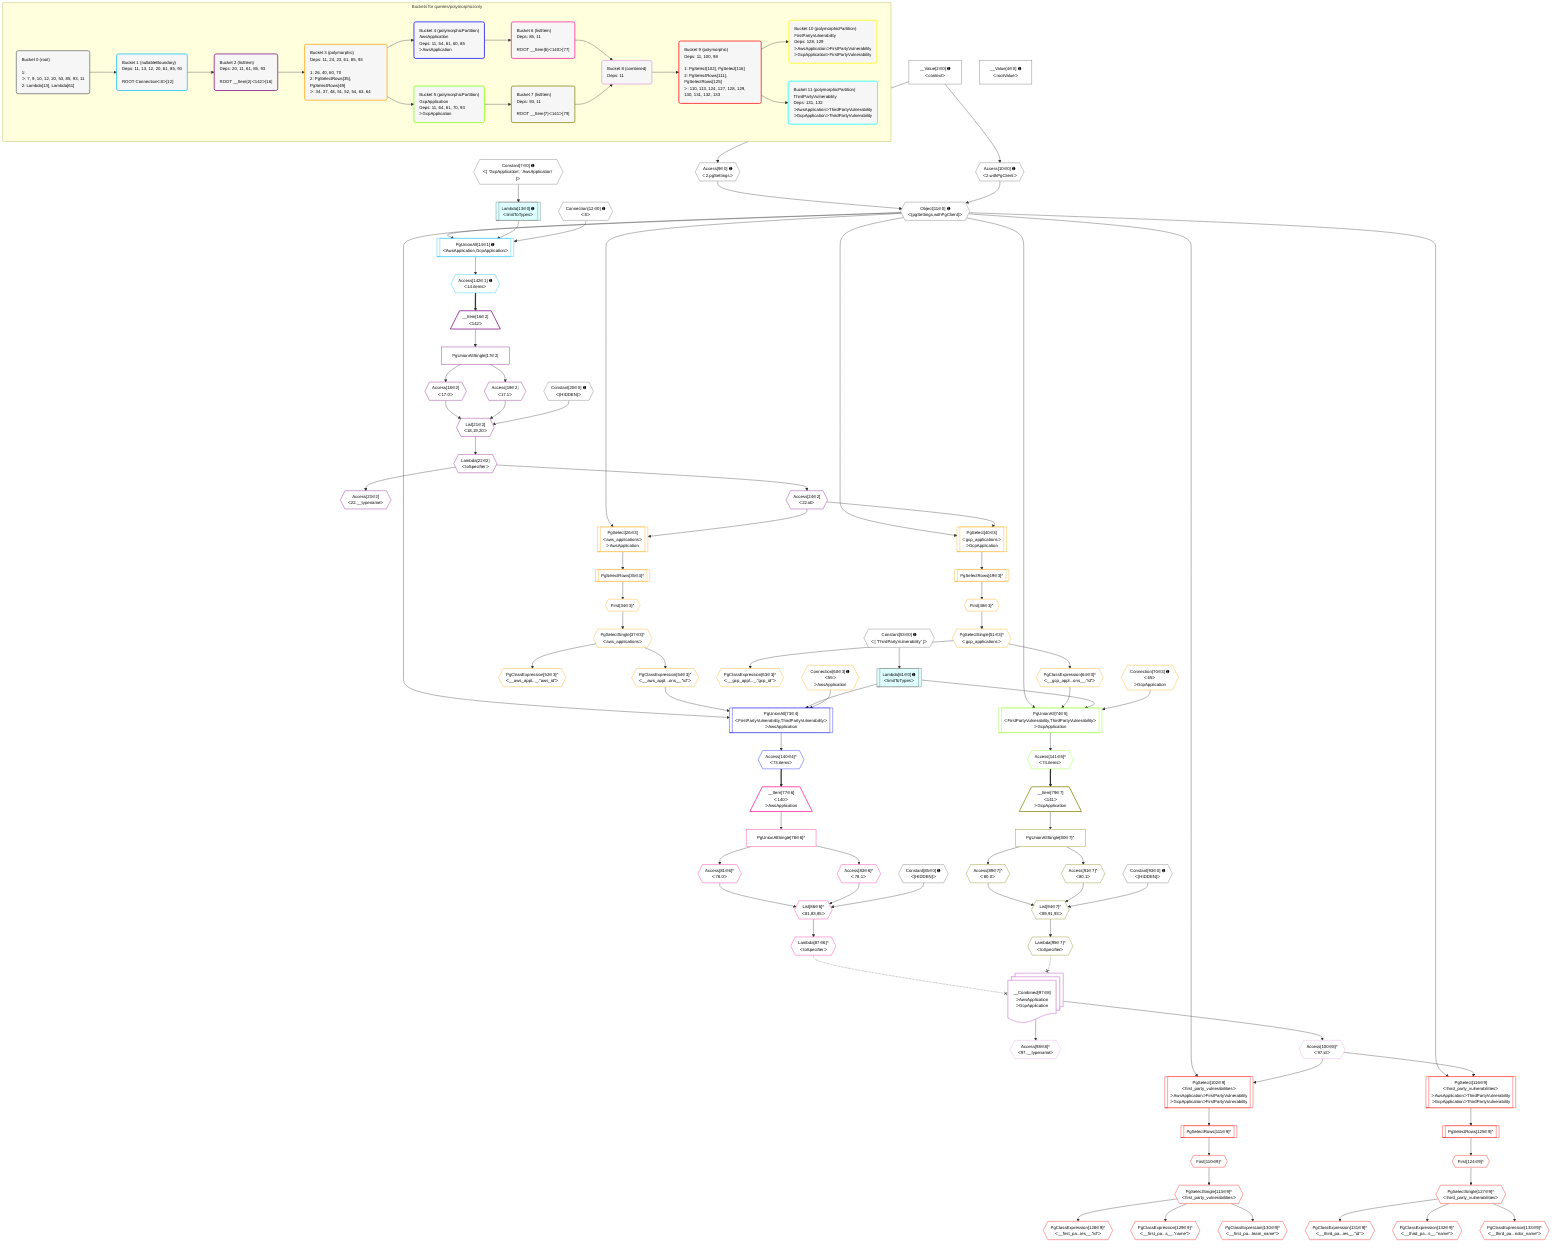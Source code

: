 %%{init: {'themeVariables': { 'fontSize': '12px'}}}%%
graph TD
    classDef path fill:#eee,stroke:#000,color:#000
    classDef plan fill:#fff,stroke-width:1px,color:#000
    classDef itemplan fill:#fff,stroke-width:2px,color:#000
    classDef unbatchedplan fill:#dff,stroke-width:1px,color:#000
    classDef sideeffectplan fill:#fcc,stroke-width:2px,color:#000
    classDef bucket fill:#f6f6f6,color:#000,stroke-width:2px,text-align:left

    subgraph "Buckets for queries/polymorphic/only"
    Bucket0("Bucket 0 (root)<br /><br />1: <br />ᐳ: 7, 9, 10, 12, 20, 53, 85, 93, 11<br />2: Lambda[13], Lambda[61]"):::bucket
    Bucket1("Bucket 1 (nullableBoundary)<br />Deps: 11, 13, 12, 20, 61, 85, 93<br /><br />ROOT Connectionᐸ8ᐳ[12]"):::bucket
    Bucket2("Bucket 2 (listItem)<br />Deps: 20, 11, 61, 85, 93<br /><br />ROOT __Item{2}ᐸ142ᐳ[16]"):::bucket
    Bucket3("Bucket 3 (polymorphic)<br />Deps: 11, 24, 23, 61, 85, 93<br /><br />1: 26, 40, 60, 70<br />2: PgSelectRows[35], PgSelectRows[49]<br />ᐳ: 34, 37, 48, 51, 52, 54, 63, 64"):::bucket
    Bucket4("Bucket 4 (polymorphicPartition)<br />AwsApplication<br />Deps: 11, 54, 61, 60, 85<br />ᐳAwsApplication"):::bucket
    Bucket5("Bucket 5 (polymorphicPartition)<br />GcpApplication<br />Deps: 11, 64, 61, 70, 93<br />ᐳGcpApplication"):::bucket
    Bucket6("Bucket 6 (listItem)<br />Deps: 85, 11<br /><br />ROOT __Item{6}ᐸ140ᐳ[77]"):::bucket
    Bucket7("Bucket 7 (listItem)<br />Deps: 93, 11<br /><br />ROOT __Item{7}ᐸ141ᐳ[79]"):::bucket
    Bucket8("Bucket 8 (combined)<br />Deps: 11"):::bucket
    Bucket9("Bucket 9 (polymorphic)<br />Deps: 11, 100, 98<br /><br />1: PgSelect[102], PgSelect[116]<br />2: PgSelectRows[111], PgSelectRows[125]<br />ᐳ: 110, 113, 124, 127, 128, 129, 130, 131, 132, 133"):::bucket
    Bucket10("Bucket 10 (polymorphicPartition)<br />FirstPartyVulnerability<br />Deps: 128, 129<br />ᐳAwsApplicationᐳFirstPartyVulnerability<br />ᐳGcpApplicationᐳFirstPartyVulnerability"):::bucket
    Bucket11("Bucket 11 (polymorphicPartition)<br />ThirdPartyVulnerability<br />Deps: 131, 132<br />ᐳAwsApplicationᐳThirdPartyVulnerability<br />ᐳGcpApplicationᐳThirdPartyVulnerability"):::bucket
    end
    Bucket0 --> Bucket1
    Bucket1 --> Bucket2
    Bucket2 --> Bucket3
    Bucket3 --> Bucket4 & Bucket5
    Bucket4 --> Bucket6
    Bucket5 --> Bucket7
    Bucket6 --> Bucket8
    Bucket7 --> Bucket8
    Bucket8 --> Bucket9
    Bucket9 --> Bucket10 & Bucket11

    %% plan dependencies
    Object11{{"Object[11∈0] ➊<br />ᐸ{pgSettings,withPgClient}ᐳ"}}:::plan
    Access9{{"Access[9∈0] ➊<br />ᐸ2.pgSettingsᐳ"}}:::plan
    Access10{{"Access[10∈0] ➊<br />ᐸ2.withPgClientᐳ"}}:::plan
    Access9 & Access10 --> Object11
    __Value2["__Value[2∈0] ➊<br />ᐸcontextᐳ"]:::plan
    __Value2 --> Access9
    __Value2 --> Access10
    Lambda13[["Lambda[13∈0] ➊<br />ᐸlimitToTypesᐳ"]]:::unbatchedplan
    Constant7{{"Constant[7∈0] ➊<br />ᐸ[ 'GcpApplication', 'AwsApplication' ]ᐳ"}}:::plan
    Constant7 --> Lambda13
    Lambda61[["Lambda[61∈0] ➊<br />ᐸlimitToTypesᐳ"]]:::unbatchedplan
    Constant53{{"Constant[53∈0] ➊<br />ᐸ[ 'ThirdPartyVulnerability' ]ᐳ"}}:::plan
    Constant53 --> Lambda61
    __Value4["__Value[4∈0] ➊<br />ᐸrootValueᐳ"]:::plan
    Connection12{{"Connection[12∈0] ➊<br />ᐸ8ᐳ"}}:::plan
    Constant20{{"Constant[20∈0] ➊<br />ᐸ[HIDDEN]ᐳ"}}:::plan
    Constant85{{"Constant[85∈0] ➊<br />ᐸ[HIDDEN]ᐳ"}}:::plan
    Constant93{{"Constant[93∈0] ➊<br />ᐸ[HIDDEN]ᐳ"}}:::plan
    PgUnionAll14[["PgUnionAll[14∈1] ➊<br />ᐸAwsApplication,GcpApplicationᐳ"]]:::plan
    Object11 & Lambda13 & Connection12 --> PgUnionAll14
    Access142{{"Access[142∈1] ➊<br />ᐸ14.itemsᐳ"}}:::plan
    PgUnionAll14 --> Access142
    List21{{"List[21∈2]<br />ᐸ18,19,20ᐳ"}}:::plan
    Access18{{"Access[18∈2]<br />ᐸ17.0ᐳ"}}:::plan
    Access19{{"Access[19∈2]<br />ᐸ17.1ᐳ"}}:::plan
    Access18 & Access19 & Constant20 --> List21
    __Item16[/"__Item[16∈2]<br />ᐸ142ᐳ"\]:::itemplan
    Access142 ==> __Item16
    PgUnionAllSingle17["PgUnionAllSingle[17∈2]"]:::plan
    __Item16 --> PgUnionAllSingle17
    PgUnionAllSingle17 --> Access18
    PgUnionAllSingle17 --> Access19
    Lambda22{{"Lambda[22∈2]<br />ᐸtoSpecifierᐳ"}}:::plan
    List21 --> Lambda22
    Access23{{"Access[23∈2]<br />ᐸ22.__typenameᐳ"}}:::plan
    Lambda22 --> Access23
    Access24{{"Access[24∈2]<br />ᐸ22.idᐳ"}}:::plan
    Lambda22 --> Access24
    PgSelect26[["PgSelect[26∈3]<br />ᐸaws_applicationsᐳ<br />ᐳAwsApplication"]]:::plan
    Object11 & Access24 --> PgSelect26
    PgSelect40[["PgSelect[40∈3]<br />ᐸgcp_applicationsᐳ<br />ᐳGcpApplication"]]:::plan
    Object11 & Access24 --> PgSelect40
    First34{{"First[34∈3]^"}}:::plan
    PgSelectRows35[["PgSelectRows[35∈3]^"]]:::plan
    PgSelectRows35 --> First34
    PgSelect26 --> PgSelectRows35
    PgSelectSingle37{{"PgSelectSingle[37∈3]^<br />ᐸaws_applicationsᐳ"}}:::plan
    First34 --> PgSelectSingle37
    First48{{"First[48∈3]^"}}:::plan
    PgSelectRows49[["PgSelectRows[49∈3]^"]]:::plan
    PgSelectRows49 --> First48
    PgSelect40 --> PgSelectRows49
    PgSelectSingle51{{"PgSelectSingle[51∈3]^<br />ᐸgcp_applicationsᐳ"}}:::plan
    First48 --> PgSelectSingle51
    PgClassExpression52{{"PgClassExpression[52∈3]^<br />ᐸ__aws_appl..._.”aws_id”ᐳ"}}:::plan
    PgSelectSingle37 --> PgClassExpression52
    PgClassExpression54{{"PgClassExpression[54∈3]^<br />ᐸ__aws_appl...ons__.”id”ᐳ"}}:::plan
    PgSelectSingle37 --> PgClassExpression54
    PgClassExpression63{{"PgClassExpression[63∈3]^<br />ᐸ__gcp_appl..._.”gcp_id”ᐳ"}}:::plan
    PgSelectSingle51 --> PgClassExpression63
    PgClassExpression64{{"PgClassExpression[64∈3]^<br />ᐸ__gcp_appl...ons__.”id”ᐳ"}}:::plan
    PgSelectSingle51 --> PgClassExpression64
    Connection60{{"Connection[60∈3] ➊<br />ᐸ55ᐳ<br />ᐳAwsApplication"}}:::plan
    Connection70{{"Connection[70∈3] ➊<br />ᐸ65ᐳ<br />ᐳGcpApplication"}}:::plan
    PgUnionAll73[["PgUnionAll[73∈4]<br />ᐸFirstPartyVulnerability,ThirdPartyVulnerabilityᐳ<br />ᐳAwsApplication"]]:::plan
    Object11 & PgClassExpression54 & Lambda61 & Connection60 --> PgUnionAll73
    Access140{{"Access[140∈4]^<br />ᐸ73.itemsᐳ"}}:::plan
    PgUnionAll73 --> Access140
    List86{{"List[86∈6]^<br />ᐸ81,83,85ᐳ"}}:::plan
    Access81{{"Access[81∈6]^<br />ᐸ78.0ᐳ"}}:::plan
    Access83{{"Access[83∈6]^<br />ᐸ78.1ᐳ"}}:::plan
    Access81 & Access83 & Constant85 --> List86
    __Item77[/"__Item[77∈6]<br />ᐸ140ᐳ<br />ᐳAwsApplication"\]:::itemplan
    Access140 ==> __Item77
    PgUnionAllSingle78["PgUnionAllSingle[78∈6]^"]:::plan
    __Item77 --> PgUnionAllSingle78
    PgUnionAllSingle78 --> Access81
    PgUnionAllSingle78 --> Access83
    Lambda87{{"Lambda[87∈6]^<br />ᐸtoSpecifierᐳ"}}:::plan
    List86 --> Lambda87
    Access98{{"Access[98∈8]^<br />ᐸ97.__typenameᐳ"}}:::plan
    __Value97:::plan@{shape: docs, label: "__Combined[97∈8]<br />ᐳAwsApplication<br />ᐳGcpApplication"}
    __Value97 --> Access98
    Access100{{"Access[100∈8]^<br />ᐸ97.idᐳ"}}:::plan
    __Value97 --> Access100
    PgSelect102[["PgSelect[102∈9]<br />ᐸfirst_party_vulnerabilitiesᐳ<br />ᐳAwsApplicationᐳFirstPartyVulnerability<br />ᐳGcpApplicationᐳFirstPartyVulnerability"]]:::plan
    Object11 & Access100 --> PgSelect102
    PgSelect116[["PgSelect[116∈9]<br />ᐸthird_party_vulnerabilitiesᐳ<br />ᐳAwsApplicationᐳThirdPartyVulnerability<br />ᐳGcpApplicationᐳThirdPartyVulnerability"]]:::plan
    Object11 & Access100 --> PgSelect116
    First110{{"First[110∈9]^"}}:::plan
    PgSelectRows111[["PgSelectRows[111∈9]^"]]:::plan
    PgSelectRows111 --> First110
    PgSelect102 --> PgSelectRows111
    PgSelectSingle113{{"PgSelectSingle[113∈9]^<br />ᐸfirst_party_vulnerabilitiesᐳ"}}:::plan
    First110 --> PgSelectSingle113
    First124{{"First[124∈9]^"}}:::plan
    PgSelectRows125[["PgSelectRows[125∈9]^"]]:::plan
    PgSelectRows125 --> First124
    PgSelect116 --> PgSelectRows125
    PgSelectSingle127{{"PgSelectSingle[127∈9]^<br />ᐸthird_party_vulnerabilitiesᐳ"}}:::plan
    First124 --> PgSelectSingle127
    PgClassExpression128{{"PgClassExpression[128∈9]^<br />ᐸ__first_pa...ies__.”id”ᐳ"}}:::plan
    PgSelectSingle113 --> PgClassExpression128
    PgClassExpression129{{"PgClassExpression[129∈9]^<br />ᐸ__first_pa...s__.”name”ᐳ"}}:::plan
    PgSelectSingle113 --> PgClassExpression129
    PgClassExpression130{{"PgClassExpression[130∈9]^<br />ᐸ__first_pa...team_name”ᐳ"}}:::plan
    PgSelectSingle113 --> PgClassExpression130
    PgClassExpression131{{"PgClassExpression[131∈9]^<br />ᐸ__third_pa...ies__.”id”ᐳ"}}:::plan
    PgSelectSingle127 --> PgClassExpression131
    PgClassExpression132{{"PgClassExpression[132∈9]^<br />ᐸ__third_pa...s__.”name”ᐳ"}}:::plan
    PgSelectSingle127 --> PgClassExpression132
    PgClassExpression133{{"PgClassExpression[133∈9]^<br />ᐸ__third_pa...ndor_name”ᐳ"}}:::plan
    PgSelectSingle127 --> PgClassExpression133
    PgUnionAll74[["PgUnionAll[74∈5]<br />ᐸFirstPartyVulnerability,ThirdPartyVulnerabilityᐳ<br />ᐳGcpApplication"]]:::plan
    Object11 & PgClassExpression64 & Lambda61 & Connection70 --> PgUnionAll74
    Access141{{"Access[141∈5]^<br />ᐸ74.itemsᐳ"}}:::plan
    PgUnionAll74 --> Access141
    List94{{"List[94∈7]^<br />ᐸ89,91,93ᐳ"}}:::plan
    Access89{{"Access[89∈7]^<br />ᐸ80.0ᐳ"}}:::plan
    Access91{{"Access[91∈7]^<br />ᐸ80.1ᐳ"}}:::plan
    Access89 & Access91 & Constant93 --> List94
    __Item79[/"__Item[79∈7]<br />ᐸ141ᐳ<br />ᐳGcpApplication"\]:::itemplan
    Access141 ==> __Item79
    PgUnionAllSingle80["PgUnionAllSingle[80∈7]^"]:::plan
    __Item79 --> PgUnionAllSingle80
    PgUnionAllSingle80 --> Access89
    PgUnionAllSingle80 --> Access91
    Lambda95{{"Lambda[95∈7]^<br />ᐸtoSpecifierᐳ"}}:::plan
    List94 --> Lambda95

    %% define steps
    classDef bucket0 stroke:#696969
    class Bucket0,__Value2,__Value4,Constant7,Access9,Access10,Object11,Connection12,Lambda13,Constant20,Constant53,Lambda61,Constant85,Constant93 bucket0
    classDef bucket1 stroke:#00bfff
    class Bucket1,PgUnionAll14,Access142 bucket1
    classDef bucket2 stroke:#7f007f
    class Bucket2,__Item16,PgUnionAllSingle17,Access18,Access19,List21,Lambda22,Access23,Access24 bucket2
    classDef bucket3 stroke:#ffa500
    class Bucket3,PgSelect26,First34,PgSelectRows35,PgSelectSingle37,PgSelect40,First48,PgSelectRows49,PgSelectSingle51,PgClassExpression52,PgClassExpression54,Connection60,PgClassExpression63,PgClassExpression64,Connection70 bucket3
    classDef bucket4 stroke:#0000ff
    class Bucket4,PgUnionAll73,Access140 bucket4
    classDef bucket5 stroke:#7fff00
    class Bucket5,PgUnionAll74,Access141 bucket5
    classDef bucket6 stroke:#ff1493
    class Bucket6,__Item77,PgUnionAllSingle78,Access81,Access83,List86,Lambda87 bucket6
    classDef bucket7 stroke:#808000
    class Bucket7,__Item79,PgUnionAllSingle80,Access89,Access91,List94,Lambda95 bucket7
    classDef bucket8 stroke:#dda0dd
    class Bucket8,__Value97,Access98,Access100 bucket8
    classDef bucket9 stroke:#ff0000
    class Bucket9,PgSelect102,First110,PgSelectRows111,PgSelectSingle113,PgSelect116,First124,PgSelectRows125,PgSelectSingle127,PgClassExpression128,PgClassExpression129,PgClassExpression130,PgClassExpression131,PgClassExpression132,PgClassExpression133 bucket9
    classDef bucket10 stroke:#ffff00
    class Bucket10 bucket10
    classDef bucket11 stroke:#00ffff
    class Bucket11 bucket11

    Lambda87 -.-x __Value97
    Lambda95 -.-x __Value97